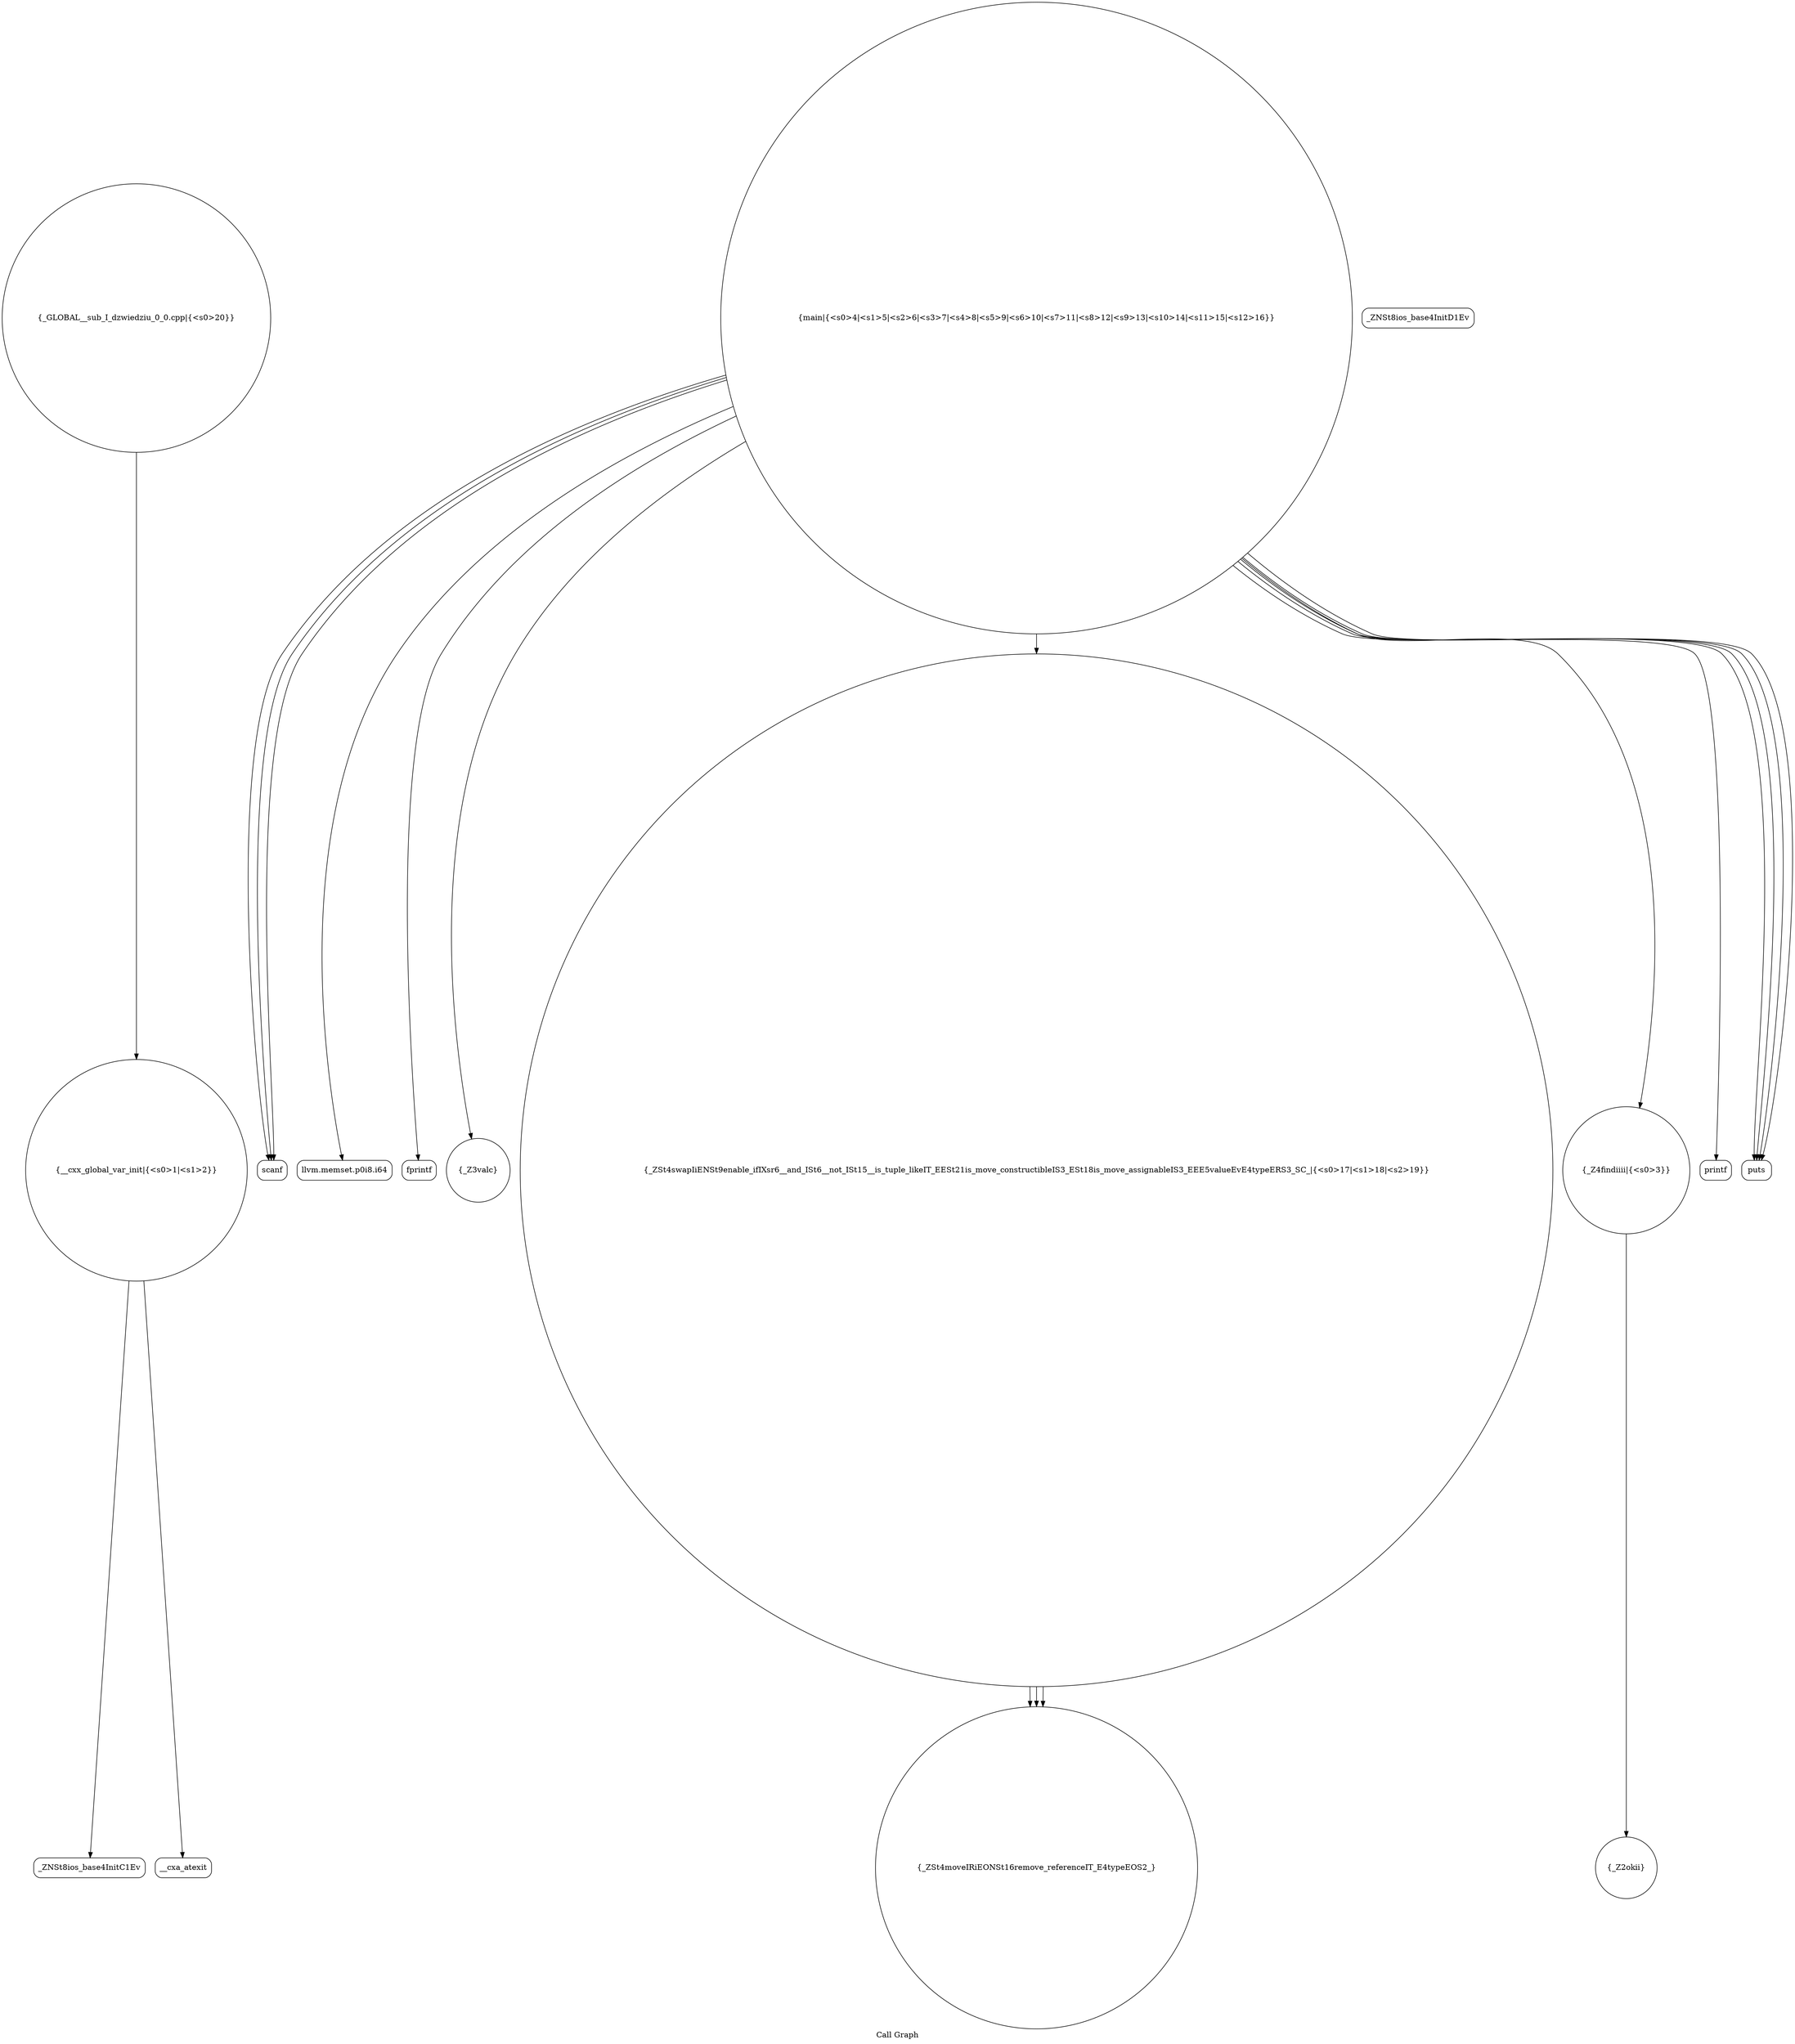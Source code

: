 digraph "Call Graph" {
	label="Call Graph";

	Node0x55761a788920 [shape=record,shape=circle,label="{__cxx_global_var_init|{<s0>1|<s1>2}}"];
	Node0x55761a788920:s0 -> Node0x55761a788db0[color=black];
	Node0x55761a788920:s1 -> Node0x55761a788eb0[color=black];
	Node0x55761a7890b0 [shape=record,shape=circle,label="{main|{<s0>4|<s1>5|<s2>6|<s3>7|<s4>8|<s5>9|<s6>10|<s7>11|<s8>12|<s9>13|<s10>14|<s11>15|<s12>16}}"];
	Node0x55761a7890b0:s0 -> Node0x55761a789130[color=black];
	Node0x55761a7890b0:s1 -> Node0x55761a7891b0[color=black];
	Node0x55761a7890b0:s2 -> Node0x55761a789130[color=black];
	Node0x55761a7890b0:s3 -> Node0x55761a789230[color=black];
	Node0x55761a7890b0:s4 -> Node0x55761a789130[color=black];
	Node0x55761a7890b0:s5 -> Node0x55761a788f30[color=black];
	Node0x55761a7890b0:s6 -> Node0x55761a7892b0[color=black];
	Node0x55761a7890b0:s7 -> Node0x55761a788fb0[color=black];
	Node0x55761a7890b0:s8 -> Node0x55761a789330[color=black];
	Node0x55761a7890b0:s9 -> Node0x55761a7893b0[color=black];
	Node0x55761a7890b0:s10 -> Node0x55761a7893b0[color=black];
	Node0x55761a7890b0:s11 -> Node0x55761a7893b0[color=black];
	Node0x55761a7890b0:s12 -> Node0x55761a7893b0[color=black];
	Node0x55761a789430 [shape=record,shape=circle,label="{_ZSt4moveIRiEONSt16remove_referenceIT_E4typeEOS2_}"];
	Node0x55761a788e30 [shape=record,shape=Mrecord,label="{_ZNSt8ios_base4InitD1Ev}"];
	Node0x55761a7891b0 [shape=record,shape=Mrecord,label="{llvm.memset.p0i8.i64}"];
	Node0x55761a788f30 [shape=record,shape=circle,label="{_Z3valc}"];
	Node0x55761a7892b0 [shape=record,shape=circle,label="{_ZSt4swapIiENSt9enable_ifIXsr6__and_ISt6__not_ISt15__is_tuple_likeIT_EESt21is_move_constructibleIS3_ESt18is_move_assignableIS3_EEE5valueEvE4typeERS3_SC_|{<s0>17|<s1>18|<s2>19}}"];
	Node0x55761a7892b0:s0 -> Node0x55761a789430[color=black];
	Node0x55761a7892b0:s1 -> Node0x55761a789430[color=black];
	Node0x55761a7892b0:s2 -> Node0x55761a789430[color=black];
	Node0x55761a789030 [shape=record,shape=circle,label="{_Z2okii}"];
	Node0x55761a7893b0 [shape=record,shape=Mrecord,label="{puts}"];
	Node0x55761a788db0 [shape=record,shape=Mrecord,label="{_ZNSt8ios_base4InitC1Ev}"];
	Node0x55761a789130 [shape=record,shape=Mrecord,label="{scanf}"];
	Node0x55761a7894b0 [shape=record,shape=circle,label="{_GLOBAL__sub_I_dzwiedziu_0_0.cpp|{<s0>20}}"];
	Node0x55761a7894b0:s0 -> Node0x55761a788920[color=black];
	Node0x55761a788eb0 [shape=record,shape=Mrecord,label="{__cxa_atexit}"];
	Node0x55761a789230 [shape=record,shape=Mrecord,label="{fprintf}"];
	Node0x55761a788fb0 [shape=record,shape=circle,label="{_Z4findiiii|{<s0>3}}"];
	Node0x55761a788fb0:s0 -> Node0x55761a789030[color=black];
	Node0x55761a789330 [shape=record,shape=Mrecord,label="{printf}"];
}
